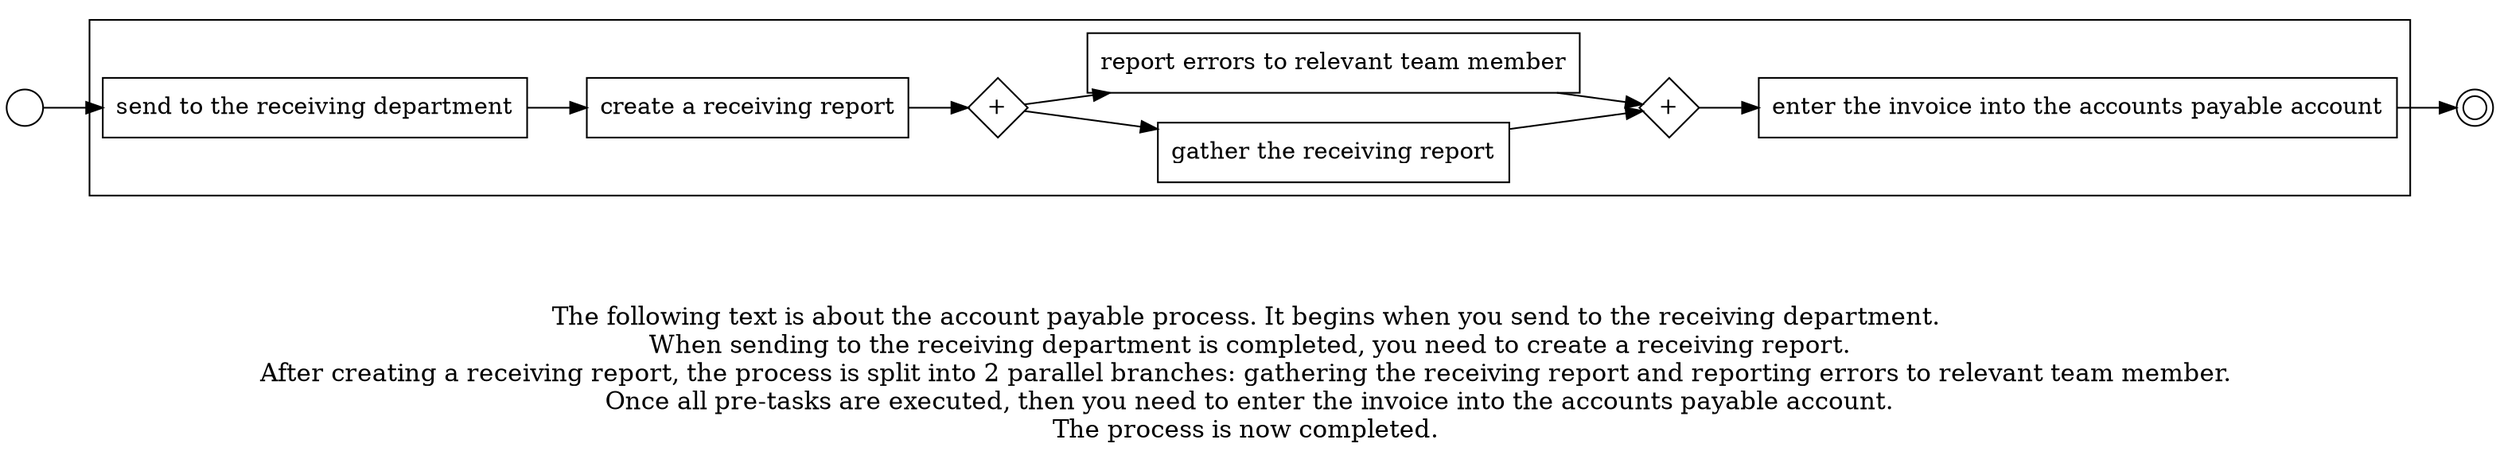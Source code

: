 digraph account_payable_process_17 {
	graph [rankdir=LR]
	START_NODE [label="" shape=circle width=0.3]
	subgraph CLUSTER_0 {
		"send to the receiving department" [shape=box]
		"create a receiving report" [shape=box]
		"send to the receiving department" -> "create a receiving report"
		"AND_SPLIT--3. Document validation_5XFY" [label="+" fixedsize=true shape=diamond width=0.5]
		"create a receiving report" -> "AND_SPLIT--3. Document validation_5XFY"
		"gather the receiving report" [shape=box]
		"AND_SPLIT--3. Document validation_5XFY" -> "gather the receiving report"
		"report errors to relevant team member" [shape=box]
		"AND_SPLIT--3. Document validation_5XFY" -> "report errors to relevant team member"
		"AND_JOIN--3. Document validation_5XFY" [label="+" fixedsize=true shape=diamond width=0.5]
		"gather the receiving report" -> "AND_JOIN--3. Document validation_5XFY"
		"report errors to relevant team member" -> "AND_JOIN--3. Document validation_5XFY"
		"enter the invoice into the accounts payable account" [shape=box]
		"AND_JOIN--3. Document validation_5XFY" -> "enter the invoice into the accounts payable account"
	}
	START_NODE -> "send to the receiving department"
	END_NODE [label="" shape=doublecircle width=0.2]
	"enter the invoice into the accounts payable account" -> END_NODE
	fontsize=15 label="\n\n
The following text is about the account payable process. It begins when you send to the receiving department. 
When sending to the receiving department is completed, you need to create a receiving report.
After creating a receiving report, the process is split into 2 parallel branches: gathering the receiving report and reporting errors to relevant team member. 
Once all pre-tasks are executed, then you need to enter the invoice into the accounts payable account.
The process is now completed. 
"
}
